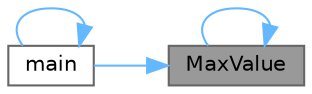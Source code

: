 digraph "MaxValue"
{
 // LATEX_PDF_SIZE
  bgcolor="transparent";
  edge [fontname=Helvetica,fontsize=10,labelfontname=Helvetica,labelfontsize=10];
  node [fontname=Helvetica,fontsize=10,shape=box,height=0.2,width=0.4];
  rankdir="RL";
  Node1 [label="MaxValue",height=0.2,width=0.4,color="gray40", fillcolor="grey60", style="filled", fontcolor="black",tooltip="Function for finding the maximum element of BTS."];
  Node1 -> Node2 [dir="back",color="steelblue1",style="solid"];
  Node2 [label="main",height=0.2,width=0.4,color="grey40", fillcolor="white", style="filled",URL="$saiod__4_8cpp.html#ae66f6b31b5ad750f1fe042a706a4e3d4",tooltip="Main function."];
  Node2 -> Node2 [dir="back",color="steelblue1",style="solid"];
  Node1 -> Node1 [dir="back",color="steelblue1",style="solid"];
}
